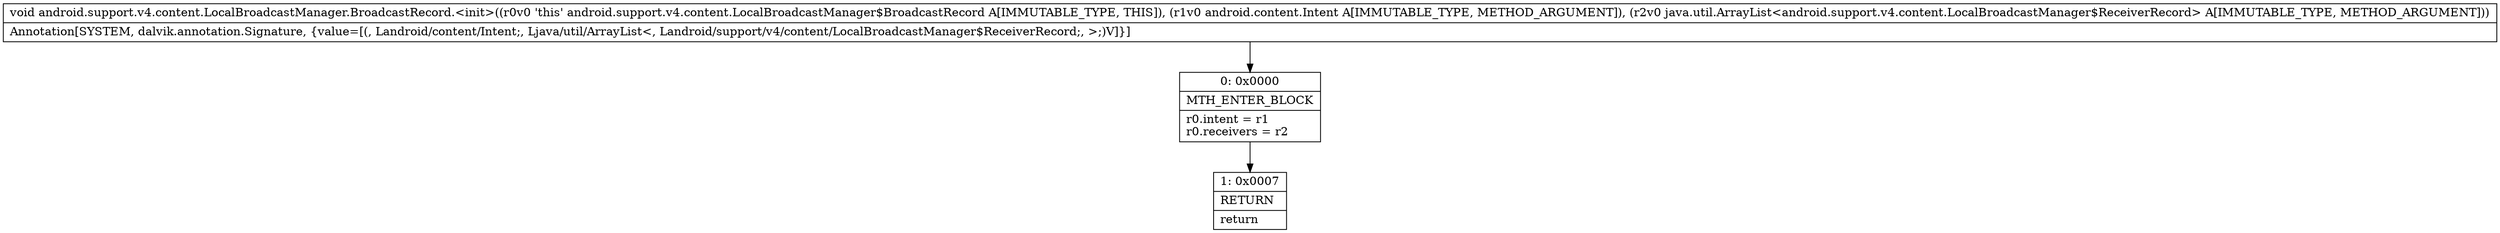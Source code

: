digraph "CFG forandroid.support.v4.content.LocalBroadcastManager.BroadcastRecord.\<init\>(Landroid\/content\/Intent;Ljava\/util\/ArrayList;)V" {
Node_0 [shape=record,label="{0\:\ 0x0000|MTH_ENTER_BLOCK\l|r0.intent = r1\lr0.receivers = r2\l}"];
Node_1 [shape=record,label="{1\:\ 0x0007|RETURN\l|return\l}"];
MethodNode[shape=record,label="{void android.support.v4.content.LocalBroadcastManager.BroadcastRecord.\<init\>((r0v0 'this' android.support.v4.content.LocalBroadcastManager$BroadcastRecord A[IMMUTABLE_TYPE, THIS]), (r1v0 android.content.Intent A[IMMUTABLE_TYPE, METHOD_ARGUMENT]), (r2v0 java.util.ArrayList\<android.support.v4.content.LocalBroadcastManager$ReceiverRecord\> A[IMMUTABLE_TYPE, METHOD_ARGUMENT]))  | Annotation[SYSTEM, dalvik.annotation.Signature, \{value=[(, Landroid\/content\/Intent;, Ljava\/util\/ArrayList\<, Landroid\/support\/v4\/content\/LocalBroadcastManager$ReceiverRecord;, \>;)V]\}]\l}"];
MethodNode -> Node_0;
Node_0 -> Node_1;
}

